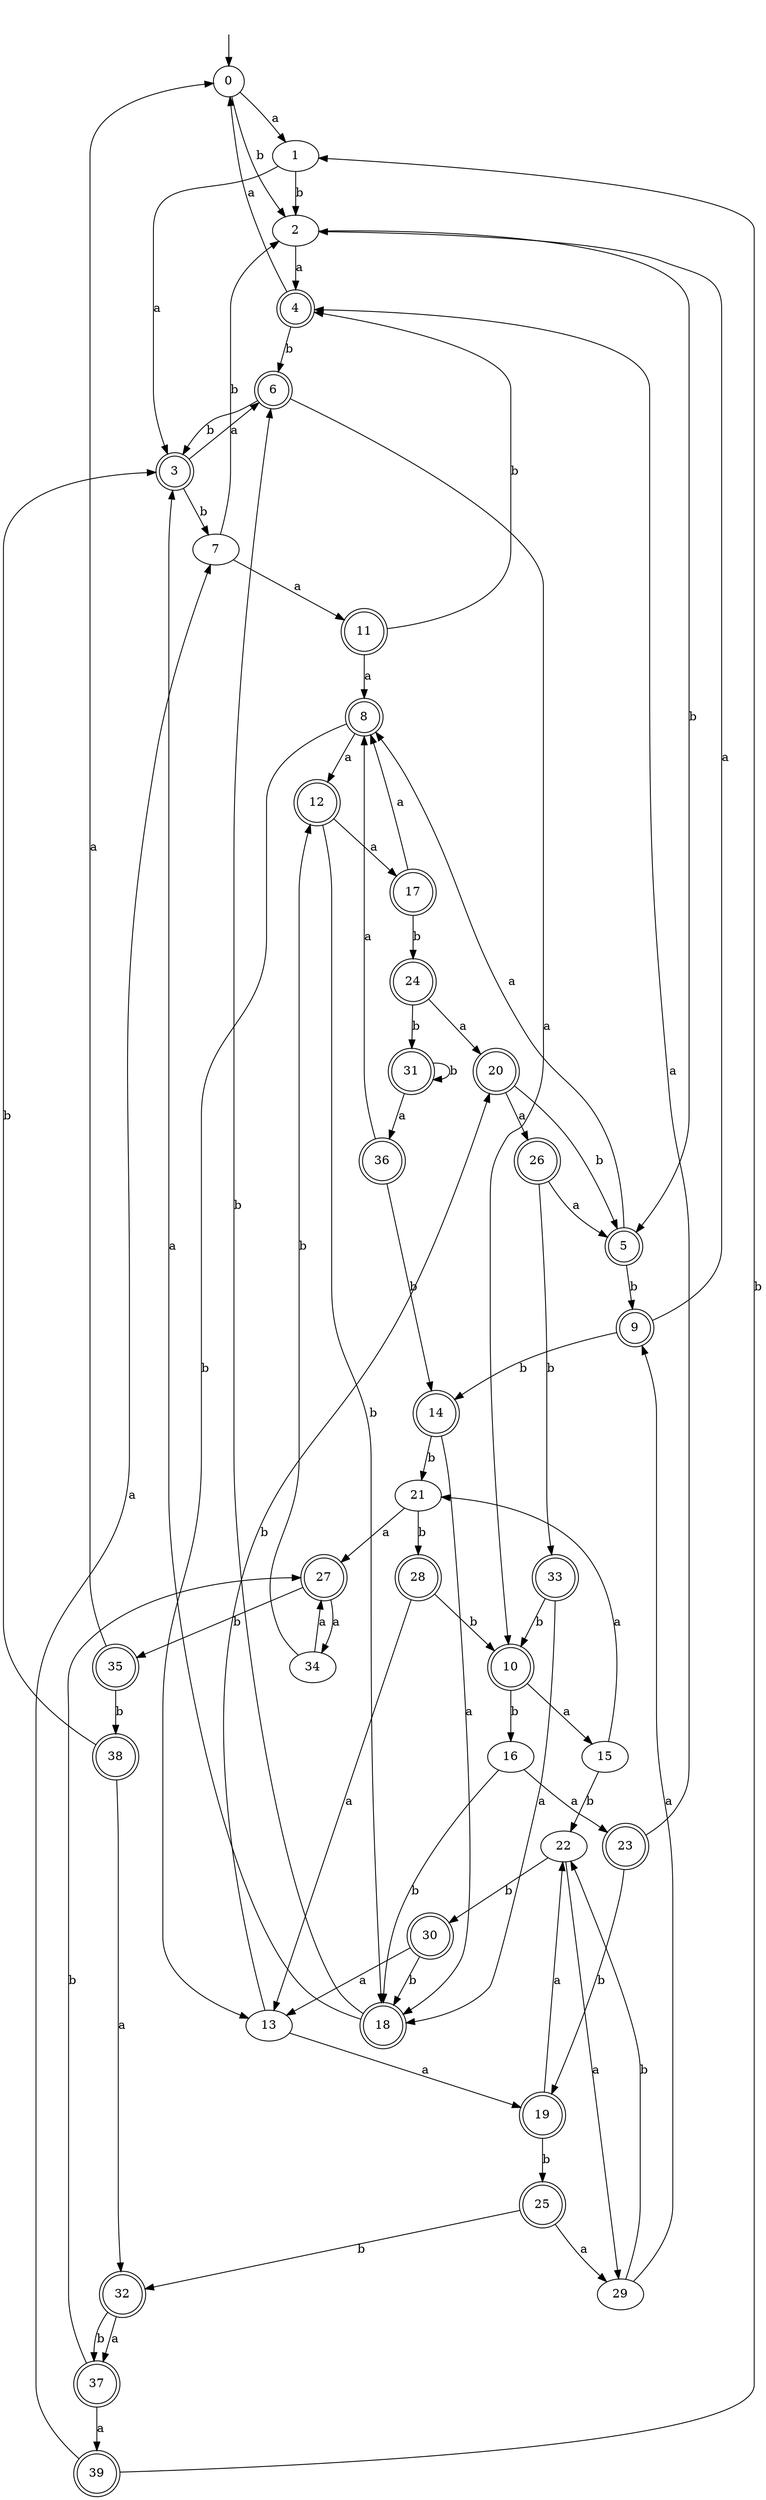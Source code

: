 digraph RandomDFA {
  __start0 [label="", shape=none];
  __start0 -> 0 [label=""];
  0 [shape=circle]
  0 -> 1 [label="a"]
  0 -> 2 [label="b"]
  1
  1 -> 3 [label="a"]
  1 -> 2 [label="b"]
  2
  2 -> 4 [label="a"]
  2 -> 5 [label="b"]
  3 [shape=doublecircle]
  3 -> 6 [label="a"]
  3 -> 7 [label="b"]
  4 [shape=doublecircle]
  4 -> 0 [label="a"]
  4 -> 6 [label="b"]
  5 [shape=doublecircle]
  5 -> 8 [label="a"]
  5 -> 9 [label="b"]
  6 [shape=doublecircle]
  6 -> 10 [label="a"]
  6 -> 3 [label="b"]
  7
  7 -> 11 [label="a"]
  7 -> 2 [label="b"]
  8 [shape=doublecircle]
  8 -> 12 [label="a"]
  8 -> 13 [label="b"]
  9 [shape=doublecircle]
  9 -> 2 [label="a"]
  9 -> 14 [label="b"]
  10 [shape=doublecircle]
  10 -> 15 [label="a"]
  10 -> 16 [label="b"]
  11 [shape=doublecircle]
  11 -> 8 [label="a"]
  11 -> 4 [label="b"]
  12 [shape=doublecircle]
  12 -> 17 [label="a"]
  12 -> 18 [label="b"]
  13
  13 -> 19 [label="a"]
  13 -> 20 [label="b"]
  14 [shape=doublecircle]
  14 -> 18 [label="a"]
  14 -> 21 [label="b"]
  15
  15 -> 21 [label="a"]
  15 -> 22 [label="b"]
  16
  16 -> 23 [label="a"]
  16 -> 18 [label="b"]
  17 [shape=doublecircle]
  17 -> 8 [label="a"]
  17 -> 24 [label="b"]
  18 [shape=doublecircle]
  18 -> 3 [label="a"]
  18 -> 6 [label="b"]
  19 [shape=doublecircle]
  19 -> 22 [label="a"]
  19 -> 25 [label="b"]
  20 [shape=doublecircle]
  20 -> 26 [label="a"]
  20 -> 5 [label="b"]
  21
  21 -> 27 [label="a"]
  21 -> 28 [label="b"]
  22
  22 -> 29 [label="a"]
  22 -> 30 [label="b"]
  23 [shape=doublecircle]
  23 -> 4 [label="a"]
  23 -> 19 [label="b"]
  24 [shape=doublecircle]
  24 -> 20 [label="a"]
  24 -> 31 [label="b"]
  25 [shape=doublecircle]
  25 -> 29 [label="a"]
  25 -> 32 [label="b"]
  26 [shape=doublecircle]
  26 -> 5 [label="a"]
  26 -> 33 [label="b"]
  27 [shape=doublecircle]
  27 -> 34 [label="a"]
  27 -> 35 [label="b"]
  28 [shape=doublecircle]
  28 -> 13 [label="a"]
  28 -> 10 [label="b"]
  29
  29 -> 9 [label="a"]
  29 -> 22 [label="b"]
  30 [shape=doublecircle]
  30 -> 13 [label="a"]
  30 -> 18 [label="b"]
  31 [shape=doublecircle]
  31 -> 36 [label="a"]
  31 -> 31 [label="b"]
  32 [shape=doublecircle]
  32 -> 37 [label="a"]
  32 -> 37 [label="b"]
  33 [shape=doublecircle]
  33 -> 18 [label="a"]
  33 -> 10 [label="b"]
  34
  34 -> 27 [label="a"]
  34 -> 12 [label="b"]
  35 [shape=doublecircle]
  35 -> 0 [label="a"]
  35 -> 38 [label="b"]
  36 [shape=doublecircle]
  36 -> 8 [label="a"]
  36 -> 14 [label="b"]
  37 [shape=doublecircle]
  37 -> 39 [label="a"]
  37 -> 27 [label="b"]
  38 [shape=doublecircle]
  38 -> 32 [label="a"]
  38 -> 3 [label="b"]
  39 [shape=doublecircle]
  39 -> 7 [label="a"]
  39 -> 1 [label="b"]
}
